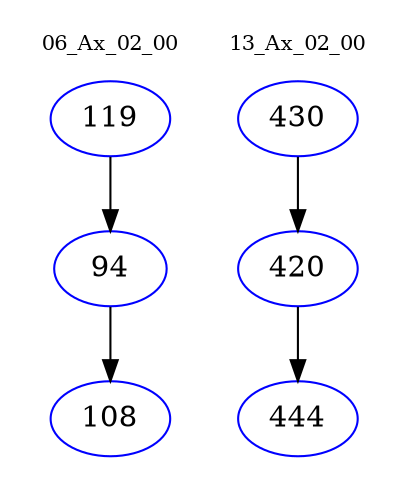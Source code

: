 digraph{
subgraph cluster_0 {
color = white
label = "06_Ax_02_00";
fontsize=10;
T0_119 [label="119", color="blue"]
T0_119 -> T0_94 [color="black"]
T0_94 [label="94", color="blue"]
T0_94 -> T0_108 [color="black"]
T0_108 [label="108", color="blue"]
}
subgraph cluster_1 {
color = white
label = "13_Ax_02_00";
fontsize=10;
T1_430 [label="430", color="blue"]
T1_430 -> T1_420 [color="black"]
T1_420 [label="420", color="blue"]
T1_420 -> T1_444 [color="black"]
T1_444 [label="444", color="blue"]
}
}
